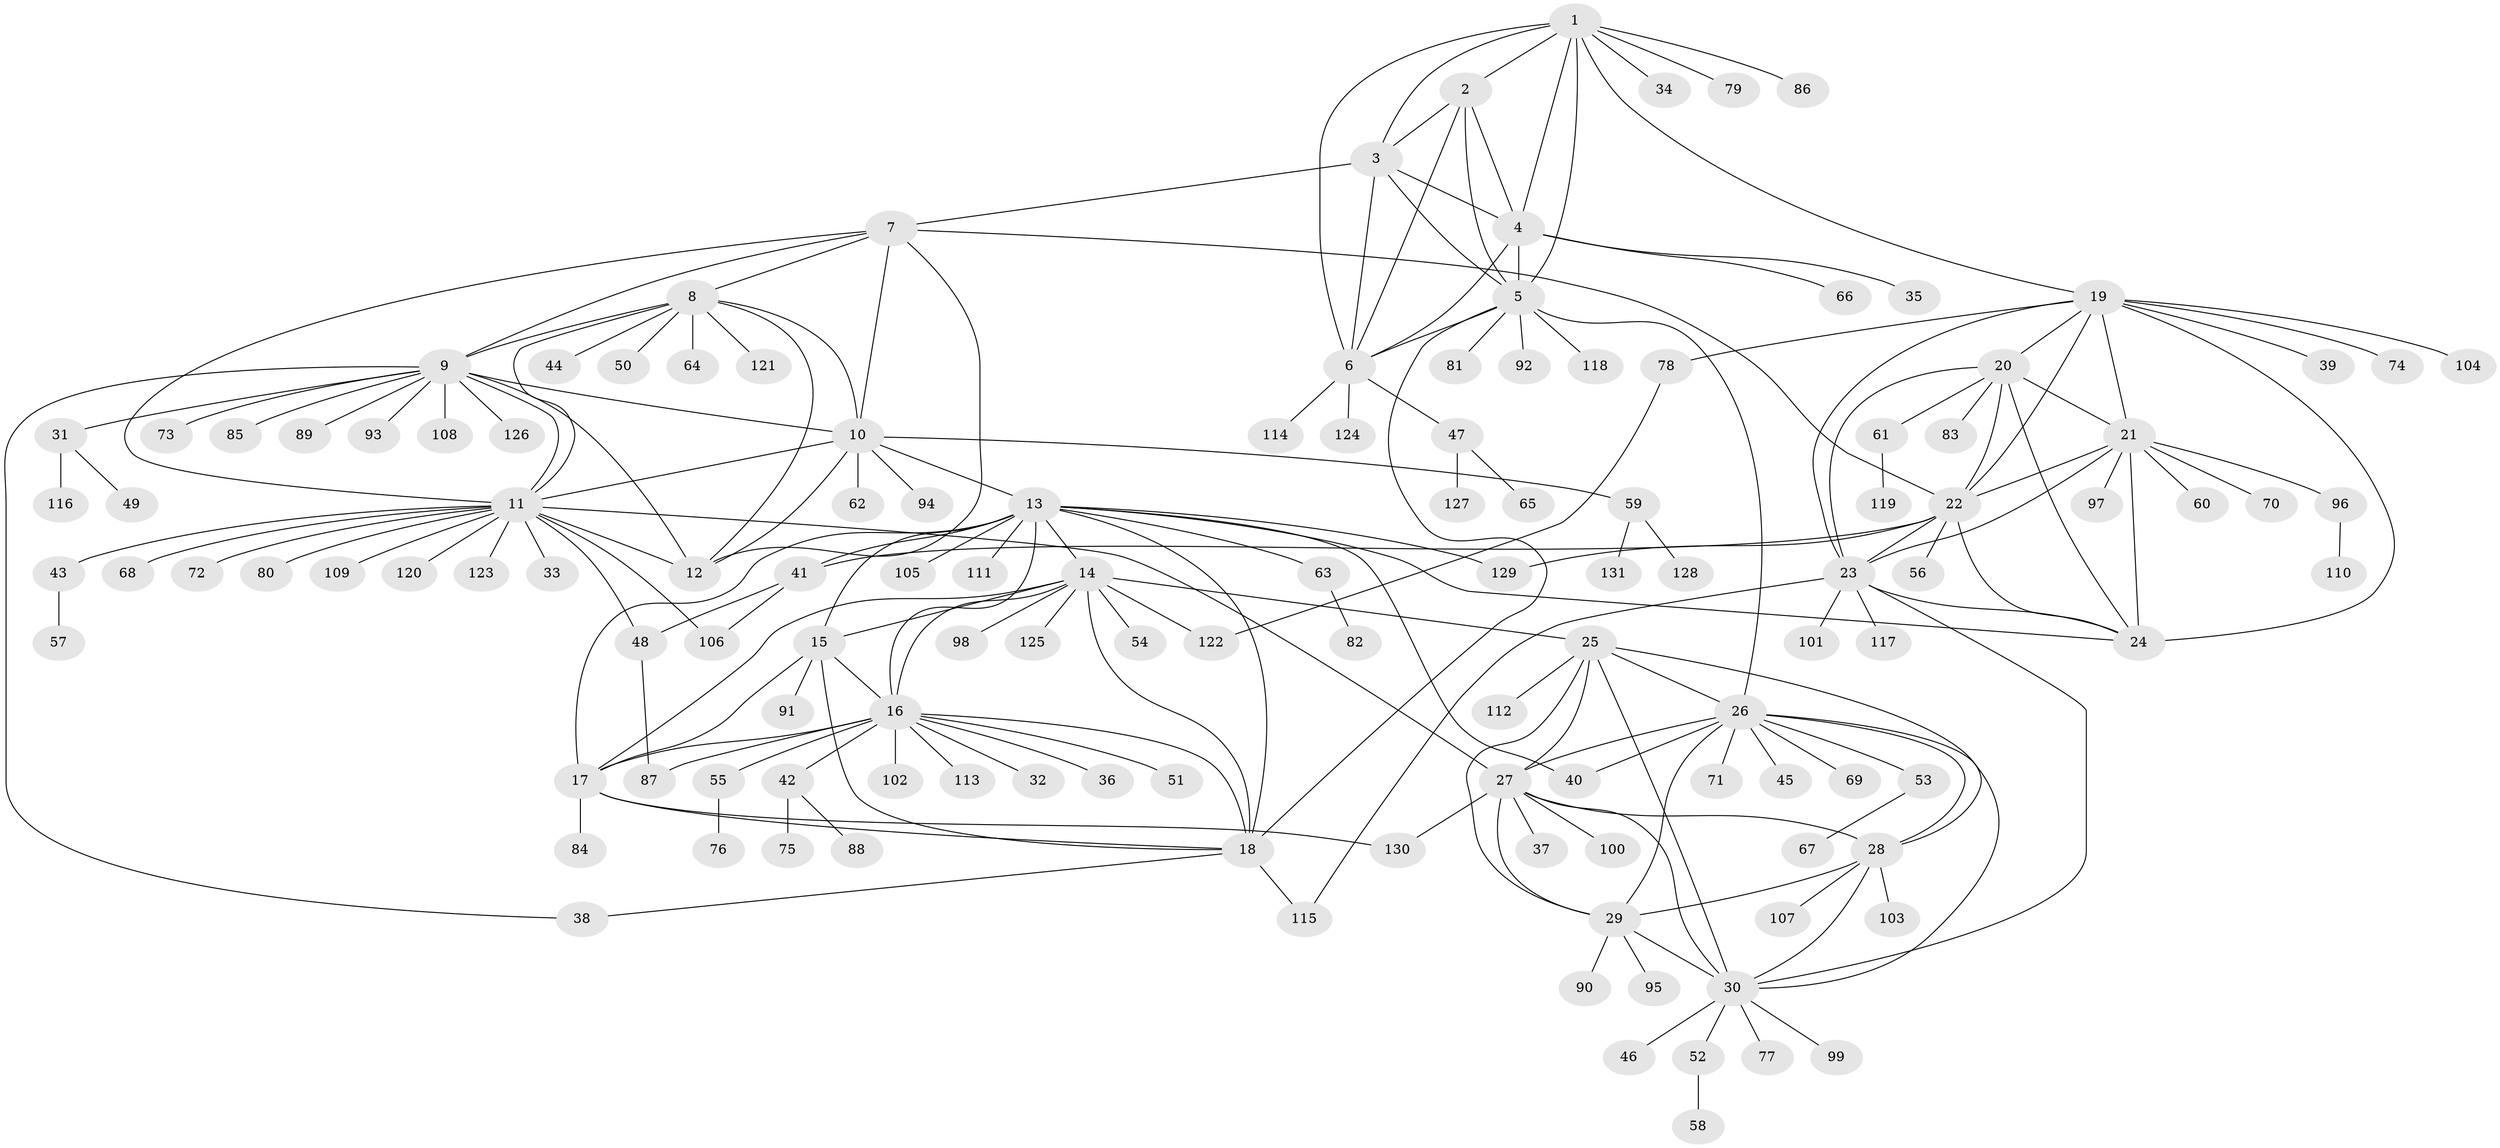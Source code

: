 // Generated by graph-tools (version 1.1) at 2025/50/03/09/25 03:50:29]
// undirected, 131 vertices, 196 edges
graph export_dot {
graph [start="1"]
  node [color=gray90,style=filled];
  1;
  2;
  3;
  4;
  5;
  6;
  7;
  8;
  9;
  10;
  11;
  12;
  13;
  14;
  15;
  16;
  17;
  18;
  19;
  20;
  21;
  22;
  23;
  24;
  25;
  26;
  27;
  28;
  29;
  30;
  31;
  32;
  33;
  34;
  35;
  36;
  37;
  38;
  39;
  40;
  41;
  42;
  43;
  44;
  45;
  46;
  47;
  48;
  49;
  50;
  51;
  52;
  53;
  54;
  55;
  56;
  57;
  58;
  59;
  60;
  61;
  62;
  63;
  64;
  65;
  66;
  67;
  68;
  69;
  70;
  71;
  72;
  73;
  74;
  75;
  76;
  77;
  78;
  79;
  80;
  81;
  82;
  83;
  84;
  85;
  86;
  87;
  88;
  89;
  90;
  91;
  92;
  93;
  94;
  95;
  96;
  97;
  98;
  99;
  100;
  101;
  102;
  103;
  104;
  105;
  106;
  107;
  108;
  109;
  110;
  111;
  112;
  113;
  114;
  115;
  116;
  117;
  118;
  119;
  120;
  121;
  122;
  123;
  124;
  125;
  126;
  127;
  128;
  129;
  130;
  131;
  1 -- 2;
  1 -- 3;
  1 -- 4;
  1 -- 5;
  1 -- 6;
  1 -- 19;
  1 -- 34;
  1 -- 79;
  1 -- 86;
  2 -- 3;
  2 -- 4;
  2 -- 5;
  2 -- 6;
  3 -- 4;
  3 -- 5;
  3 -- 6;
  3 -- 7;
  4 -- 5;
  4 -- 6;
  4 -- 35;
  4 -- 66;
  5 -- 6;
  5 -- 18;
  5 -- 26;
  5 -- 81;
  5 -- 92;
  5 -- 118;
  6 -- 47;
  6 -- 114;
  6 -- 124;
  7 -- 8;
  7 -- 9;
  7 -- 10;
  7 -- 11;
  7 -- 12;
  7 -- 22;
  8 -- 9;
  8 -- 10;
  8 -- 11;
  8 -- 12;
  8 -- 44;
  8 -- 50;
  8 -- 64;
  8 -- 121;
  9 -- 10;
  9 -- 11;
  9 -- 12;
  9 -- 31;
  9 -- 38;
  9 -- 73;
  9 -- 85;
  9 -- 89;
  9 -- 93;
  9 -- 108;
  9 -- 126;
  10 -- 11;
  10 -- 12;
  10 -- 13;
  10 -- 59;
  10 -- 62;
  10 -- 94;
  11 -- 12;
  11 -- 27;
  11 -- 33;
  11 -- 43;
  11 -- 48;
  11 -- 68;
  11 -- 72;
  11 -- 80;
  11 -- 106;
  11 -- 109;
  11 -- 120;
  11 -- 123;
  13 -- 14;
  13 -- 15;
  13 -- 16;
  13 -- 17;
  13 -- 18;
  13 -- 24;
  13 -- 40;
  13 -- 41;
  13 -- 63;
  13 -- 105;
  13 -- 111;
  13 -- 129;
  14 -- 15;
  14 -- 16;
  14 -- 17;
  14 -- 18;
  14 -- 25;
  14 -- 54;
  14 -- 98;
  14 -- 122;
  14 -- 125;
  15 -- 16;
  15 -- 17;
  15 -- 18;
  15 -- 91;
  16 -- 17;
  16 -- 18;
  16 -- 32;
  16 -- 36;
  16 -- 42;
  16 -- 51;
  16 -- 55;
  16 -- 87;
  16 -- 102;
  16 -- 113;
  17 -- 18;
  17 -- 84;
  17 -- 130;
  18 -- 38;
  18 -- 115;
  19 -- 20;
  19 -- 21;
  19 -- 22;
  19 -- 23;
  19 -- 24;
  19 -- 39;
  19 -- 74;
  19 -- 78;
  19 -- 104;
  20 -- 21;
  20 -- 22;
  20 -- 23;
  20 -- 24;
  20 -- 61;
  20 -- 83;
  21 -- 22;
  21 -- 23;
  21 -- 24;
  21 -- 60;
  21 -- 70;
  21 -- 96;
  21 -- 97;
  22 -- 23;
  22 -- 24;
  22 -- 41;
  22 -- 56;
  22 -- 129;
  23 -- 24;
  23 -- 30;
  23 -- 101;
  23 -- 115;
  23 -- 117;
  25 -- 26;
  25 -- 27;
  25 -- 28;
  25 -- 29;
  25 -- 30;
  25 -- 112;
  26 -- 27;
  26 -- 28;
  26 -- 29;
  26 -- 30;
  26 -- 40;
  26 -- 45;
  26 -- 53;
  26 -- 69;
  26 -- 71;
  27 -- 28;
  27 -- 29;
  27 -- 30;
  27 -- 37;
  27 -- 100;
  27 -- 130;
  28 -- 29;
  28 -- 30;
  28 -- 103;
  28 -- 107;
  29 -- 30;
  29 -- 90;
  29 -- 95;
  30 -- 46;
  30 -- 52;
  30 -- 77;
  30 -- 99;
  31 -- 49;
  31 -- 116;
  41 -- 48;
  41 -- 106;
  42 -- 75;
  42 -- 88;
  43 -- 57;
  47 -- 65;
  47 -- 127;
  48 -- 87;
  52 -- 58;
  53 -- 67;
  55 -- 76;
  59 -- 128;
  59 -- 131;
  61 -- 119;
  63 -- 82;
  78 -- 122;
  96 -- 110;
}
